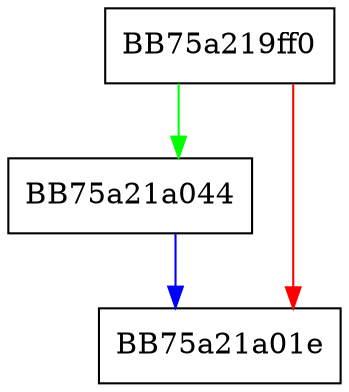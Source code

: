 digraph AddImportByType {
  node [shape="box"];
  graph [splines=ortho];
  BB75a219ff0 -> BB75a21a044 [color="green"];
  BB75a219ff0 -> BB75a21a01e [color="red"];
  BB75a21a044 -> BB75a21a01e [color="blue"];
}